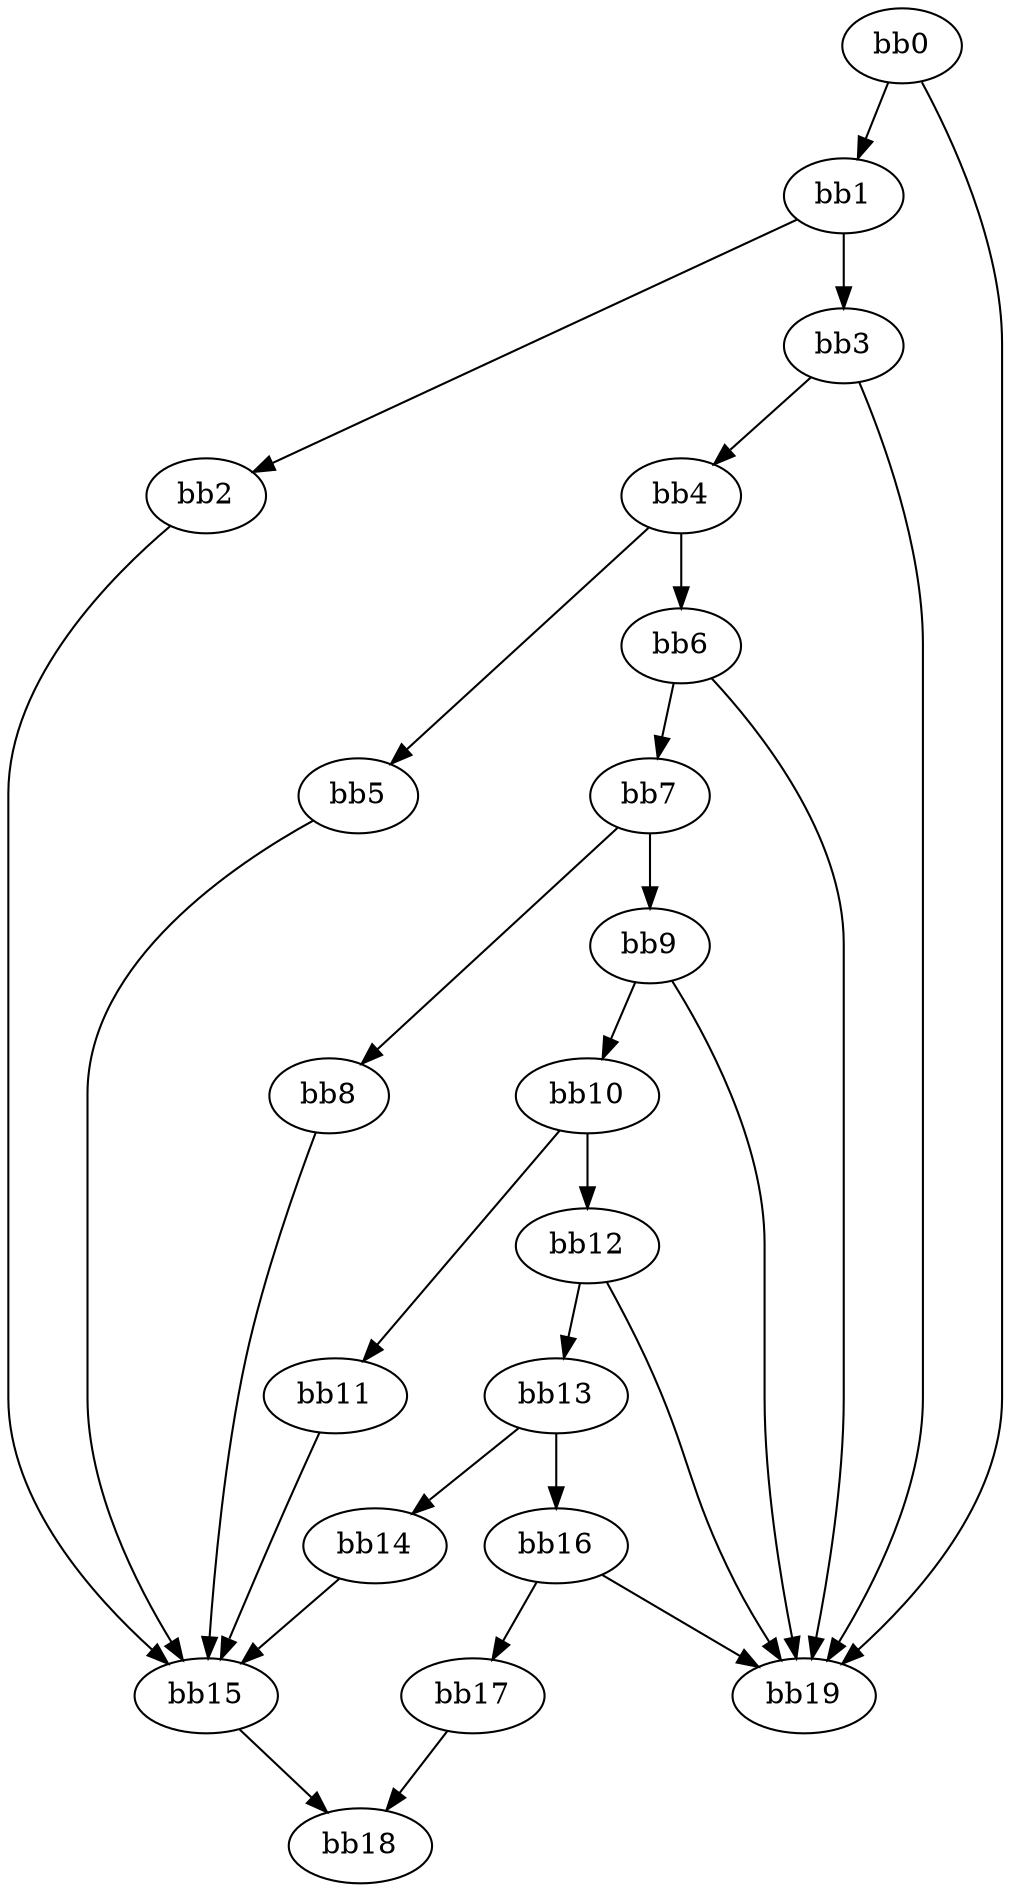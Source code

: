 digraph {
    0 [ label = "bb0\l" ]
    1 [ label = "bb1\l" ]
    2 [ label = "bb2\l" ]
    3 [ label = "bb3\l" ]
    4 [ label = "bb4\l" ]
    5 [ label = "bb5\l" ]
    6 [ label = "bb6\l" ]
    7 [ label = "bb7\l" ]
    8 [ label = "bb8\l" ]
    9 [ label = "bb9\l" ]
    10 [ label = "bb10\l" ]
    11 [ label = "bb11\l" ]
    12 [ label = "bb12\l" ]
    13 [ label = "bb13\l" ]
    14 [ label = "bb14\l" ]
    15 [ label = "bb15\l" ]
    16 [ label = "bb16\l" ]
    17 [ label = "bb17\l" ]
    18 [ label = "bb18\l" ]
    19 [ label = "bb19\l" ]
    0 -> 1 [ ]
    0 -> 19 [ ]
    1 -> 2 [ ]
    1 -> 3 [ ]
    2 -> 15 [ ]
    3 -> 4 [ ]
    3 -> 19 [ ]
    4 -> 5 [ ]
    4 -> 6 [ ]
    5 -> 15 [ ]
    6 -> 7 [ ]
    6 -> 19 [ ]
    7 -> 8 [ ]
    7 -> 9 [ ]
    8 -> 15 [ ]
    9 -> 10 [ ]
    9 -> 19 [ ]
    10 -> 11 [ ]
    10 -> 12 [ ]
    11 -> 15 [ ]
    12 -> 13 [ ]
    12 -> 19 [ ]
    13 -> 14 [ ]
    13 -> 16 [ ]
    14 -> 15 [ ]
    15 -> 18 [ ]
    16 -> 17 [ ]
    16 -> 19 [ ]
    17 -> 18 [ ]
}

